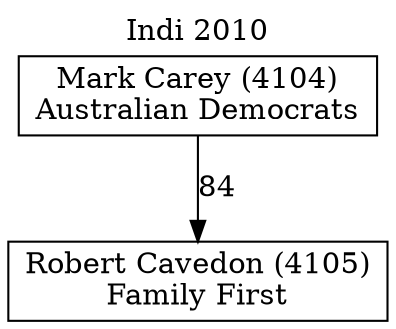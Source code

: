 // House preference flow
digraph "Robert Cavedon (4105)_Indi_2010" {
	graph [label="Indi 2010" labelloc=t mclimit=10]
	node [shape=box]
	"Robert Cavedon (4105)" [label="Robert Cavedon (4105)
Family First"]
	"Mark Carey (4104)" [label="Mark Carey (4104)
Australian Democrats"]
	"Mark Carey (4104)" -> "Robert Cavedon (4105)" [label=84]
}
